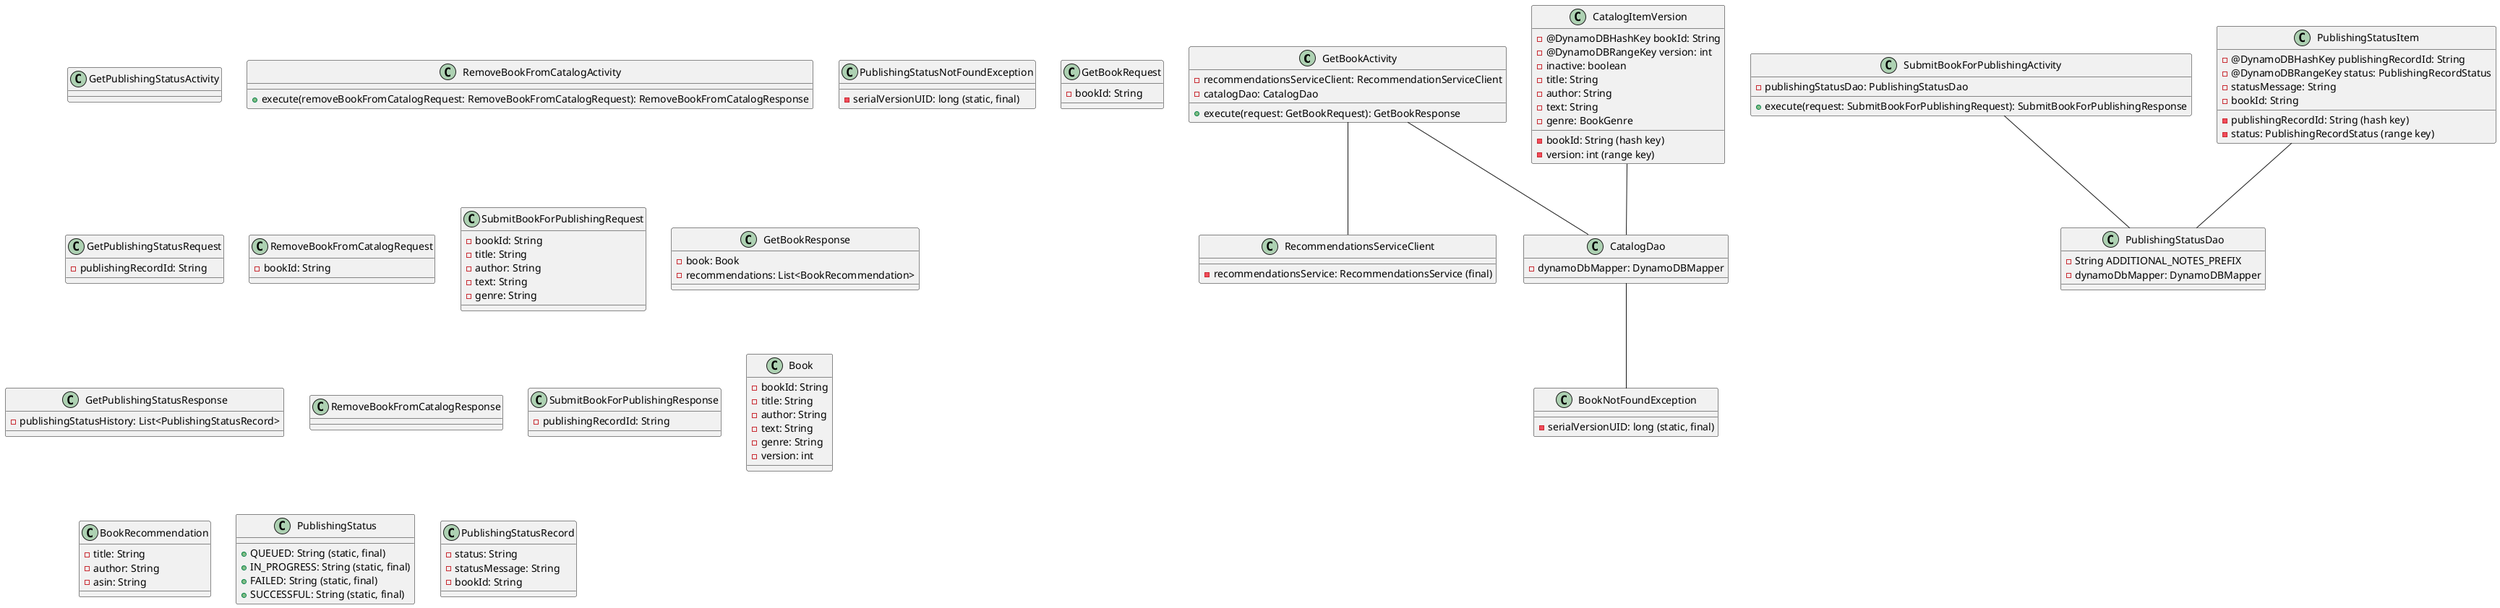 @startuml

class GetBookActivity {
    -recommendationsServiceClient: RecommendationServiceClient
    -catalogDao: CatalogDao

    + execute(request: GetBookRequest): GetBookResponse
}

class GetPublishingStatusActivity {
}

class RemoveBookFromCatalogActivity {
    + execute(removeBookFromCatalogRequest: RemoveBookFromCatalogRequest): RemoveBookFromCatalogResponse
}

class SubmitBookForPublishingActivity {
    -publishingStatusDao: PublishingStatusDao

    + execute(request: SubmitBookForPublishingRequest): SubmitBookForPublishingResponse
}

class RecommendationsServiceClient {
    -recommendationsService: RecommendationsService (final)
}

class CatalogDao {
    -dynamoDbMapper: DynamoDBMapper
}

class PublishingStatusDao {
    -String ADDITIONAL_NOTES_PREFIX
    -dynamoDbMapper: DynamoDBMapper
}

class CatalogItemVersion {
    -bookId: String (hash key)
    -@DynamoDBHashKey bookId: String
    -version: int (range key)
    -@DynamoDBRangeKey version: int
    -inactive: boolean
    -title: String
    -author: String
    -text: String
    -genre: BookGenre
}

class PublishingStatusItem {
    -publishingRecordId: String (hash key)
    -@DynamoDBHashKey publishingRecordId: String
    -status: PublishingRecordStatus (range key)
    -@DynamoDBRangeKey status: PublishingRecordStatus
    -statusMessage: String
    -bookId: String
}

class BookNotFoundException {
    -serialVersionUID: long (static, final)
}

class PublishingStatusNotFoundException {
    -serialVersionUID: long (static, final)
}

class GetBookRequest {
    -bookId: String
}

class GetPublishingStatusRequest {
    -publishingRecordId: String
}

class RemoveBookFromCatalogRequest {
    -bookId: String
}

class SubmitBookForPublishingRequest {
    -bookId: String
    -title: String
    -author: String
    -text: String
    -genre: String
}

class GetBookResponse {
    -book: Book
    -recommendations: List<BookRecommendation>
}

class GetPublishingStatusResponse {
    -publishingStatusHistory: List<PublishingStatusRecord>
}

class RemoveBookFromCatalogResponse {
}

class SubmitBookForPublishingResponse {
    -publishingRecordId: String
}

class Book {
    -bookId: String
    -title: String
    -author: String
    -text: String
    -genre: String
    -version: int
}

class BookRecommendation {
    -title: String
    -author: String
    -asin: String
}

class PublishingStatus {
    +QUEUED: String (static, final)
    +IN_PROGRESS: String (static, final)
    +FAILED: String (static, final)
    +SUCCESSFUL: String (static, final)
}

class PublishingStatusRecord {
    -status: String
    -statusMessage: String
    -bookId: String
}

CatalogItemVersion -- CatalogDao
PublishingStatusItem -- PublishingStatusDao
CatalogDao -- BookNotFoundException

GetBookActivity -- CatalogDao
GetBookActivity -- RecommendationsServiceClient
SubmitBookForPublishingActivity -- PublishingStatusDao



@enduml

